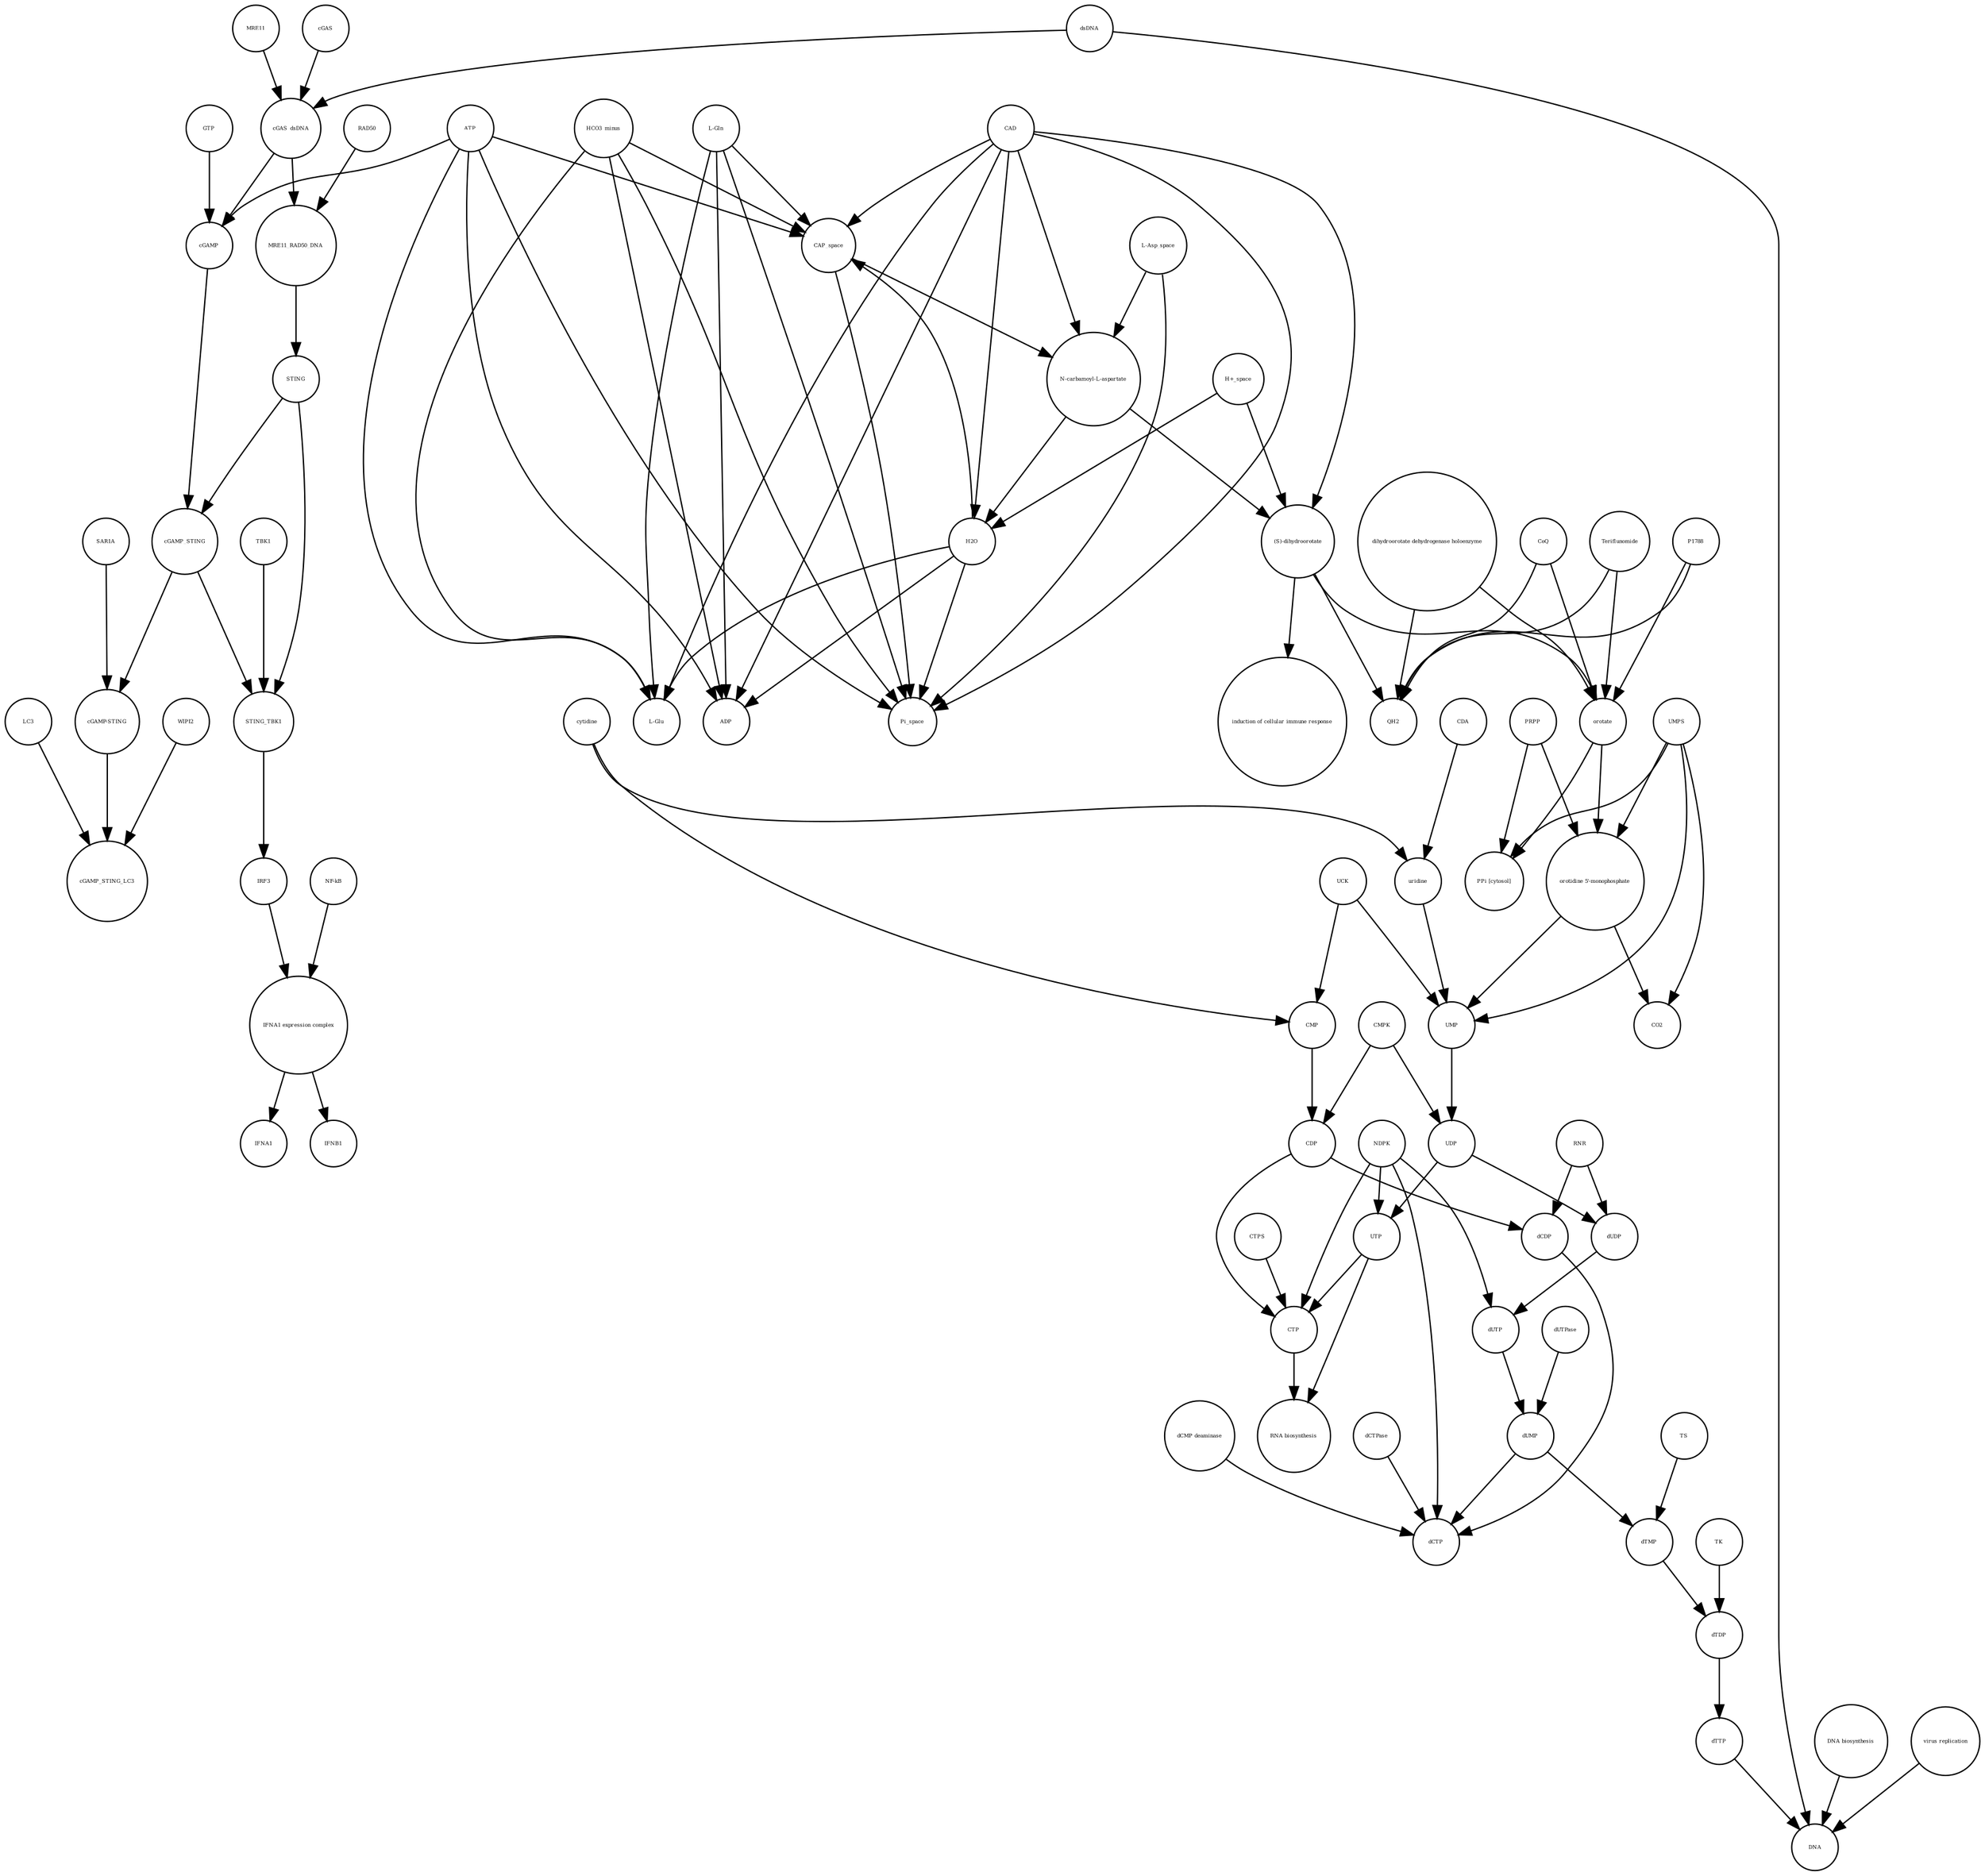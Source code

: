 strict digraph  {
UTP [annotation="", bipartite=0, cls="simple chemical", fontsize=4, label=UTP, shape=circle];
"RNA biosynthesis" [annotation="urn_miriam_obo.go_GO%3A0032774", bipartite=0, cls=phenotype, fontsize=4, label="RNA biosynthesis", shape=circle];
CTP [annotation="", bipartite=0, cls="simple chemical", fontsize=4, label=CTP, shape=circle];
"(S)-dihydroorotate" [annotation="", bipartite=0, cls="simple chemical", fontsize=4, label="(S)-dihydroorotate", shape=circle];
"induction of cellular immune response" [annotation="", bipartite=0, cls=phenotype, fontsize=4, label="induction of cellular immune response", shape=circle];
dCDP [annotation="", bipartite=0, cls="simple chemical", fontsize=4, label=dCDP, shape=circle];
ATP [annotation="", bipartite=0, cls="simple chemical", fontsize=4, label=ATP, shape=circle];
dsDNA [annotation="", bipartite=0, cls="simple chemical", fontsize=4, label=dsDNA, shape=circle];
CMPK [annotation="", bipartite=0, cls=macromolecule, fontsize=4, label=CMPK, shape=circle];
"dCMP deaminase" [annotation="", bipartite=0, cls=macromolecule, fontsize=4, label="dCMP deaminase", shape=circle];
STING_TBK1 [annotation="", bipartite=0, cls=complex, fontsize=4, label=STING_TBK1, shape=circle];
dTTP [annotation="", bipartite=0, cls="simple chemical", fontsize=4, label=dTTP, shape=circle];
"L-Gln" [annotation="", bipartite=0, cls="simple chemical", fontsize=4, label="L-Gln", shape=circle];
cytidine [annotation="", bipartite=0, cls="simple chemical", fontsize=4, label=cytidine, shape=circle];
cGAMP_STING [annotation="", bipartite=0, cls=complex, fontsize=4, label=cGAMP_STING, shape=circle];
cGAMP_STING_LC3 [annotation="", bipartite=0, cls=complex, fontsize=4, label=cGAMP_STING_LC3, shape=circle];
"L-Glu" [annotation="", bipartite=0, cls="simple chemical", fontsize=4, label="L-Glu", shape=circle];
cGAS [annotation="", bipartite=0, cls=macromolecule, fontsize=4, label=cGAS, shape=circle];
GTP [annotation="", bipartite=0, cls="simple chemical", fontsize=4, label=GTP, shape=circle];
IRF3 [annotation="", bipartite=0, cls="macromolecule multimer", fontsize=4, label=IRF3, shape=circle];
CO2 [annotation="", bipartite=0, cls="simple chemical", fontsize=4, label=CO2, shape=circle];
"cGAMP-STING" [annotation="", bipartite=0, cls=complex, fontsize=4, label="cGAMP-STING", shape=circle];
H2O [annotation="", bipartite=0, cls="simple chemical", fontsize=4, label=H2O, shape=circle];
uridine [annotation="", bipartite=0, cls="simple chemical", fontsize=4, label=uridine, shape=circle];
"H+_space" [annotation="", bipartite=0, cls="simple chemical", fontsize=4, label="H+_space", shape=circle];
"dihydroorotate dehydrogenase holoenzyme" [annotation="", bipartite=0, cls="simple chemical", fontsize=4, label="dihydroorotate dehydrogenase holoenzyme", shape=circle];
ADP [annotation="", bipartite=0, cls="simple chemical", fontsize=4, label=ADP, shape=circle];
CAP_space [annotation="", bipartite=0, cls="simple chemical", fontsize=4, label=CAP_space, shape=circle];
dUTPase [annotation="", bipartite=0, cls=macromolecule, fontsize=4, label=dUTPase, shape=circle];
"IFNA1 expression complex" [annotation="", bipartite=0, cls=complex, fontsize=4, label="IFNA1 expression complex", shape=circle];
MRE11_RAD50_DNA [annotation="", bipartite=0, cls=complex, fontsize=4, label=MRE11_RAD50_DNA, shape=circle];
dCTP [annotation="", bipartite=0, cls="simple chemical", fontsize=4, label=dCTP, shape=circle];
IFNB1 [annotation="", bipartite=0, cls="nucleic acid feature", fontsize=4, label=IFNB1, shape=circle];
CoQ [annotation="", bipartite=0, cls="simple chemical", fontsize=4, label=CoQ, shape=circle];
CMP [annotation="", bipartite=0, cls="simple chemical", fontsize=4, label=CMP, shape=circle];
TK [annotation="", bipartite=0, cls=macromolecule, fontsize=4, label=TK, shape=circle];
"DNA biosynthesis" [annotation="urn_miriam_obo.go_GO%3A0071897", bipartite=0, cls=phenotype, fontsize=4, label="DNA biosynthesis", shape=circle];
TBK1 [annotation="", bipartite=0, cls=macromolecule, fontsize=4, label=TBK1, shape=circle];
dTDP [annotation="", bipartite=0, cls="simple chemical", fontsize=4, label=dTDP, shape=circle];
"L-Asp_space" [annotation="", bipartite=0, cls="simple chemical", fontsize=4, label="L-Asp_space", shape=circle];
cGAS_dsDNA [annotation="", bipartite=0, cls=complex, fontsize=4, label=cGAS_dsDNA, shape=circle];
cGAMP [annotation="", bipartite=0, cls="simple chemical", fontsize=4, label=cGAMP, shape=circle];
RAD50 [annotation="", bipartite=0, cls="macromolecule multimer", fontsize=4, label=RAD50, shape=circle];
Teriflunomide [annotation="", bipartite=0, cls="simple chemical", fontsize=4, label=Teriflunomide, shape=circle];
P1788 [annotation="", bipartite=0, cls="simple chemical", fontsize=4, label=P1788, shape=circle];
"NF-kB" [annotation="", bipartite=0, cls=complex, fontsize=4, label="NF-kB", shape=circle];
"PPi [cytosol]" [annotation="", bipartite=0, cls="simple chemical", fontsize=4, label="PPi [cytosol]", shape=circle];
dUDP [annotation="", bipartite=0, cls="simple chemical", fontsize=4, label=dUDP, shape=circle];
NDPK [annotation="", bipartite=0, cls=macromolecule, fontsize=4, label=NDPK, shape=circle];
HCO3_minus [annotation="", bipartite=0, cls="simple chemical", fontsize=4, label=HCO3_minus, shape=circle];
dUMP [annotation="", bipartite=0, cls="simple chemical", fontsize=4, label=dUMP, shape=circle];
TS [annotation="", bipartite=0, cls=macromolecule, fontsize=4, label=TS, shape=circle];
SAR1A [annotation="", bipartite=0, cls=macromolecule, fontsize=4, label=SAR1A, shape=circle];
CDP [annotation="", bipartite=0, cls="simple chemical", fontsize=4, label=CDP, shape=circle];
UDP [annotation="", bipartite=0, cls="simple chemical", fontsize=4, label=UDP, shape=circle];
WIPI2 [annotation="", bipartite=0, cls=macromolecule, fontsize=4, label=WIPI2, shape=circle];
orotate [annotation="", bipartite=0, cls="simple chemical", fontsize=4, label=orotate, shape=circle];
IFNA1 [annotation="", bipartite=0, cls="nucleic acid feature", fontsize=4, label=IFNA1, shape=circle];
"virus replication" [annotation="", bipartite=0, cls=phenotype, fontsize=4, label="virus replication", shape=circle];
CAD [annotation="", bipartite=0, cls=macromolecule, fontsize=4, label=CAD, shape=circle];
CDA [annotation="", bipartite=0, cls=macromolecule, fontsize=4, label=CDA, shape=circle];
dUTP [annotation="", bipartite=0, cls="simple chemical", fontsize=4, label=dUTP, shape=circle];
dTMP [annotation="", bipartite=0, cls="simple chemical", fontsize=4, label=dTMP, shape=circle];
STING [annotation="", bipartite=0, cls="macromolecule multimer", fontsize=4, label=STING, shape=circle];
UMP [annotation="", bipartite=0, cls="simple chemical", fontsize=4, label=UMP, shape=circle];
MRE11 [annotation="", bipartite=0, cls="macromolecule multimer", fontsize=4, label=MRE11, shape=circle];
"N-carbamoyl-L-aspartate" [annotation="", bipartite=0, cls="simple chemical", fontsize=4, label="N-carbamoyl-L-aspartate", shape=circle];
"orotidine 5'-monophosphate" [annotation="", bipartite=0, cls="simple chemical", fontsize=4, label="orotidine 5'-monophosphate", shape=circle];
LC3 [annotation="", bipartite=0, cls=macromolecule, fontsize=4, label=LC3, shape=circle];
QH2 [annotation="", bipartite=0, cls="simple chemical", fontsize=4, label=QH2, shape=circle];
UMPS [annotation="", bipartite=0, cls="macromolecule multimer", fontsize=4, label=UMPS, shape=circle];
dCTPase [annotation="", bipartite=0, cls=macromolecule, fontsize=4, label=dCTPase, shape=circle];
PRPP [annotation="", bipartite=0, cls="simple chemical", fontsize=4, label=PRPP, shape=circle];
DNA [annotation="", bipartite=0, cls="nucleic acid feature", fontsize=4, label=DNA, shape=circle];
Pi_space [annotation="", bipartite=0, cls="simple chemical", fontsize=4, label=Pi_space, shape=circle];
RNR [annotation="", bipartite=0, cls=macromolecule, fontsize=4, label=RNR, shape=circle];
CTPS [annotation="", bipartite=0, cls=macromolecule, fontsize=4, label=CTPS, shape=circle];
UCK [annotation="", bipartite=0, cls=macromolecule, fontsize=4, label=UCK, shape=circle];
UTP -> "RNA biosynthesis"  [annotation="", interaction_type="necessary stimulation"];
UTP -> CTP  [annotation="", interaction_type=production];
CTP -> "RNA biosynthesis"  [annotation="", interaction_type="necessary stimulation"];
"(S)-dihydroorotate" -> "induction of cellular immune response"  [annotation="", interaction_type="necessary stimulation"];
"(S)-dihydroorotate" -> QH2  [annotation="", interaction_type=production];
"(S)-dihydroorotate" -> orotate  [annotation="", interaction_type=production];
dCDP -> dCTP  [annotation="", interaction_type=production];
ATP -> cGAMP  [annotation="", interaction_type=production];
ATP -> ADP  [annotation="", interaction_type=production];
ATP -> CAP_space  [annotation="", interaction_type=production];
ATP -> Pi_space  [annotation="", interaction_type=production];
ATP -> "L-Glu"  [annotation="", interaction_type=production];
dsDNA -> cGAS_dsDNA  [annotation="", interaction_type=production];
dsDNA -> DNA  [annotation="", interaction_type=production];
CMPK -> CDP  [annotation="", interaction_type=catalysis];
CMPK -> UDP  [annotation="", interaction_type=catalysis];
"dCMP deaminase" -> dCTP  [annotation="", interaction_type=catalysis];
STING_TBK1 -> IRF3  [annotation="", interaction_type=catalysis];
dTTP -> DNA  [annotation="", interaction_type=production];
"L-Gln" -> CAP_space  [annotation="", interaction_type=production];
"L-Gln" -> "L-Glu"  [annotation="", interaction_type=production];
"L-Gln" -> Pi_space  [annotation="", interaction_type=production];
"L-Gln" -> ADP  [annotation="", interaction_type=production];
cytidine -> CMP  [annotation="", interaction_type=production];
cytidine -> uridine  [annotation="", interaction_type=production];
cGAMP_STING -> STING_TBK1  [annotation="", interaction_type=production];
cGAMP_STING -> "cGAMP-STING"  [annotation="", interaction_type=production];
cGAS -> cGAS_dsDNA  [annotation="", interaction_type=production];
GTP -> cGAMP  [annotation="", interaction_type=production];
IRF3 -> "IFNA1 expression complex"  [annotation="", interaction_type=production];
"cGAMP-STING" -> cGAMP_STING_LC3  [annotation="", interaction_type=production];
H2O -> CAP_space  [annotation="", interaction_type=production];
H2O -> "L-Glu"  [annotation="", interaction_type=production];
H2O -> Pi_space  [annotation="", interaction_type=production];
H2O -> ADP  [annotation="", interaction_type=production];
uridine -> UMP  [annotation="", interaction_type=production];
"H+_space" -> "(S)-dihydroorotate"  [annotation="", interaction_type=production];
"H+_space" -> H2O  [annotation="", interaction_type=production];
"dihydroorotate dehydrogenase holoenzyme" -> QH2  [annotation=urn_miriam_reactome_REACT_1698, interaction_type=catalysis];
"dihydroorotate dehydrogenase holoenzyme" -> orotate  [annotation=urn_miriam_reactome_REACT_1698, interaction_type=catalysis];
CAP_space -> Pi_space  [annotation="", interaction_type=production];
CAP_space -> "N-carbamoyl-L-aspartate"  [annotation="", interaction_type=production];
dUTPase -> dUMP  [annotation="", interaction_type=catalysis];
"IFNA1 expression complex" -> IFNA1  [annotation="", interaction_type=stimulation];
"IFNA1 expression complex" -> IFNB1  [annotation="", interaction_type=stimulation];
MRE11_RAD50_DNA -> STING  [annotation="", interaction_type=catalysis];
CoQ -> QH2  [annotation="", interaction_type=production];
CoQ -> orotate  [annotation="", interaction_type=production];
CMP -> CDP  [annotation="", interaction_type=production];
TK -> dTDP  [annotation="", interaction_type=catalysis];
"DNA biosynthesis" -> DNA  [annotation="", interaction_type=catalysis];
TBK1 -> STING_TBK1  [annotation="", interaction_type=production];
dTDP -> dTTP  [annotation="", interaction_type=production];
"L-Asp_space" -> Pi_space  [annotation="", interaction_type=production];
"L-Asp_space" -> "N-carbamoyl-L-aspartate"  [annotation="", interaction_type=production];
cGAS_dsDNA -> cGAMP  [annotation="", interaction_type=catalysis];
cGAS_dsDNA -> MRE11_RAD50_DNA  [annotation="", interaction_type=production];
cGAMP -> cGAMP_STING  [annotation="", interaction_type=production];
RAD50 -> MRE11_RAD50_DNA  [annotation="", interaction_type=production];
Teriflunomide -> QH2  [annotation=urn_miriam_reactome_REACT_1698, interaction_type=inhibition];
Teriflunomide -> orotate  [annotation=urn_miriam_reactome_REACT_1698, interaction_type=inhibition];
P1788 -> QH2  [annotation=urn_miriam_reactome_REACT_1698, interaction_type=inhibition];
P1788 -> orotate  [annotation=urn_miriam_reactome_REACT_1698, interaction_type=inhibition];
"NF-kB" -> "IFNA1 expression complex"  [annotation="", interaction_type=production];
dUDP -> dUTP  [annotation="", interaction_type=production];
NDPK -> dCTP  [annotation="", interaction_type=catalysis];
NDPK -> UTP  [annotation="", interaction_type=catalysis];
NDPK -> CTP  [annotation="", interaction_type=catalysis];
NDPK -> dUTP  [annotation="", interaction_type=catalysis];
HCO3_minus -> CAP_space  [annotation="", interaction_type=production];
HCO3_minus -> "L-Glu"  [annotation="", interaction_type=production];
HCO3_minus -> Pi_space  [annotation="", interaction_type=production];
HCO3_minus -> ADP  [annotation="", interaction_type=production];
dUMP -> dCTP  [annotation="", interaction_type=production];
dUMP -> dTMP  [annotation="", interaction_type=production];
TS -> dTMP  [annotation="", interaction_type=catalysis];
SAR1A -> "cGAMP-STING"  [annotation="", interaction_type=catalysis];
CDP -> dCDP  [annotation="", interaction_type=production];
CDP -> CTP  [annotation="", interaction_type=production];
UDP -> UTP  [annotation="", interaction_type=production];
UDP -> dUDP  [annotation="", interaction_type=production];
WIPI2 -> cGAMP_STING_LC3  [annotation="", interaction_type=catalysis];
orotate -> "PPi [cytosol]"  [annotation="", interaction_type=production];
orotate -> "orotidine 5'-monophosphate"  [annotation="", interaction_type=production];
"virus replication" -> DNA  [annotation="", interaction_type=inhibition];
CAD -> "N-carbamoyl-L-aspartate"  [annotation=urn_miriam_reactome_REACT_1698, interaction_type=catalysis];
CAD -> Pi_space  [annotation=urn_miriam_reactome_REACT_1698, interaction_type=catalysis];
CAD -> H2O  [annotation=urn_miriam_reactome_REACT_1698, interaction_type=catalysis];
CAD -> "(S)-dihydroorotate"  [annotation=urn_miriam_reactome_REACT_1698, interaction_type=catalysis];
CAD -> ADP  [annotation=urn_miriam_reactome_REACT_1698, interaction_type=catalysis];
CAD -> CAP_space  [annotation=urn_miriam_reactome_REACT_1698, interaction_type=catalysis];
CAD -> "L-Glu"  [annotation=urn_miriam_reactome_REACT_1698, interaction_type=catalysis];
CDA -> uridine  [annotation="", interaction_type=catalysis];
dUTP -> dUMP  [annotation="", interaction_type=production];
dTMP -> dTDP  [annotation="", interaction_type=production];
STING -> cGAMP_STING  [annotation="", interaction_type=production];
STING -> STING_TBK1  [annotation="", interaction_type=production];
UMP -> UDP  [annotation="", interaction_type=production];
MRE11 -> cGAS_dsDNA  [annotation="", interaction_type=production];
"N-carbamoyl-L-aspartate" -> "(S)-dihydroorotate"  [annotation="", interaction_type=production];
"N-carbamoyl-L-aspartate" -> H2O  [annotation="", interaction_type=production];
"orotidine 5'-monophosphate" -> CO2  [annotation="", interaction_type=production];
"orotidine 5'-monophosphate" -> UMP  [annotation="", interaction_type=production];
LC3 -> cGAMP_STING_LC3  [annotation="", interaction_type=production];
UMPS -> CO2  [annotation=urn_miriam_reactome_REACT_1698, interaction_type=catalysis];
UMPS -> UMP  [annotation=urn_miriam_reactome_REACT_1698, interaction_type=catalysis];
UMPS -> "PPi [cytosol]"  [annotation=urn_miriam_reactome_REACT_1698, interaction_type=catalysis];
UMPS -> "orotidine 5'-monophosphate"  [annotation=urn_miriam_reactome_REACT_1698, interaction_type=catalysis];
dCTPase -> dCTP  [annotation="", interaction_type=catalysis];
PRPP -> "PPi [cytosol]"  [annotation="", interaction_type=production];
PRPP -> "orotidine 5'-monophosphate"  [annotation="", interaction_type=production];
RNR -> dCDP  [annotation="", interaction_type=catalysis];
RNR -> dUDP  [annotation="", interaction_type=catalysis];
CTPS -> CTP  [annotation="", interaction_type=catalysis];
UCK -> CMP  [annotation="", interaction_type=catalysis];
UCK -> UMP  [annotation="", interaction_type=catalysis];
}
